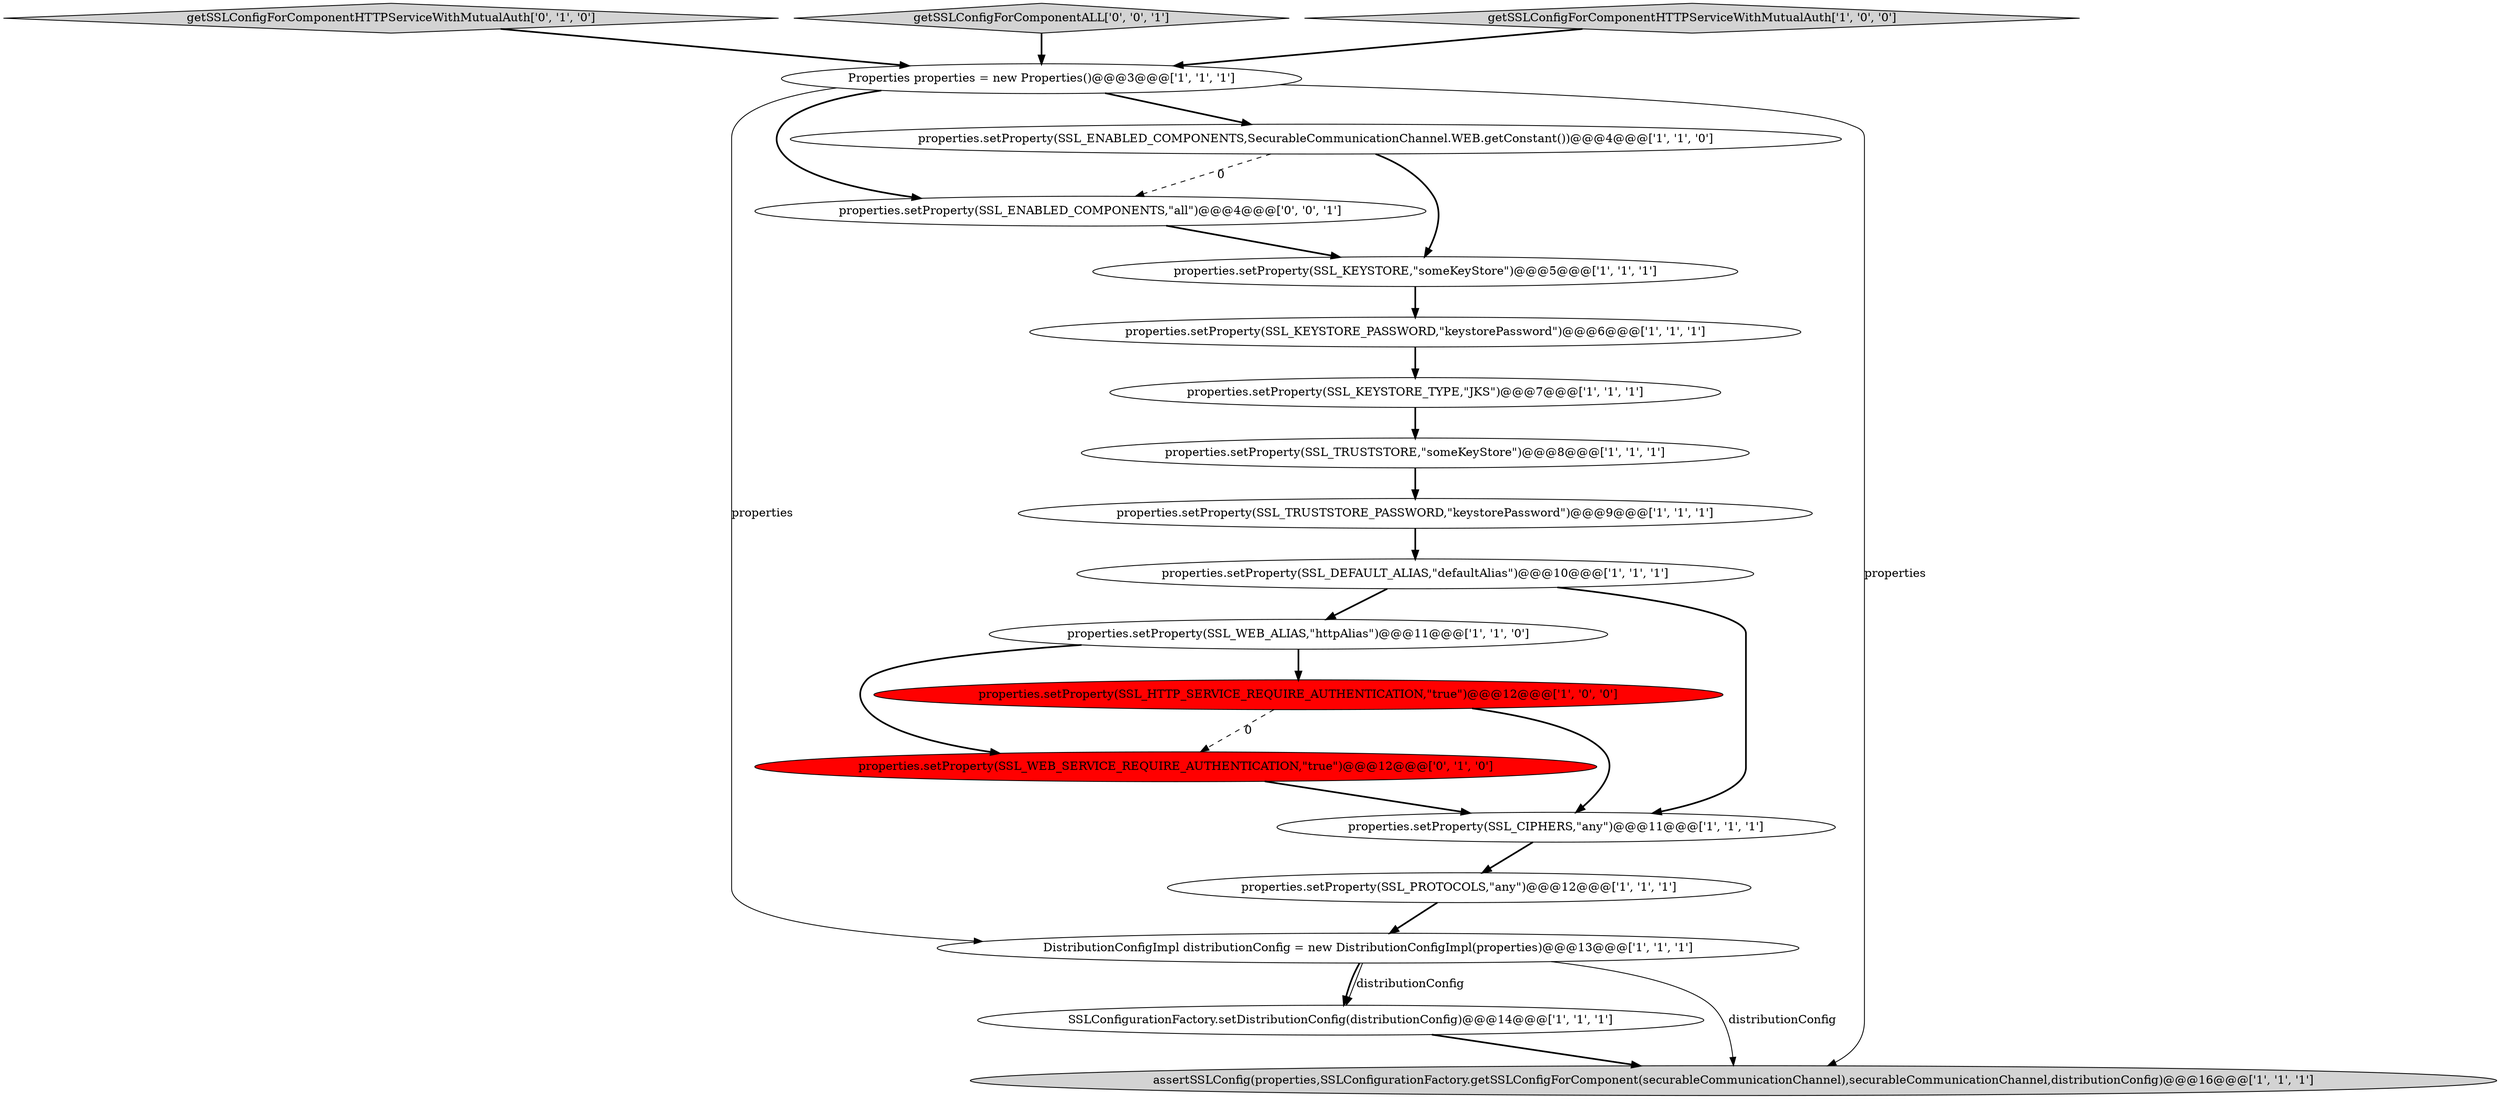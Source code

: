 digraph {
6 [style = filled, label = "properties.setProperty(SSL_TRUSTSTORE,\"someKeyStore\")@@@8@@@['1', '1', '1']", fillcolor = white, shape = ellipse image = "AAA0AAABBB1BBB"];
16 [style = filled, label = "properties.setProperty(SSL_WEB_SERVICE_REQUIRE_AUTHENTICATION,\"true\")@@@12@@@['0', '1', '0']", fillcolor = red, shape = ellipse image = "AAA1AAABBB2BBB"];
8 [style = filled, label = "DistributionConfigImpl distributionConfig = new DistributionConfigImpl(properties)@@@13@@@['1', '1', '1']", fillcolor = white, shape = ellipse image = "AAA0AAABBB1BBB"];
12 [style = filled, label = "properties.setProperty(SSL_HTTP_SERVICE_REQUIRE_AUTHENTICATION,\"true\")@@@12@@@['1', '0', '0']", fillcolor = red, shape = ellipse image = "AAA1AAABBB1BBB"];
10 [style = filled, label = "properties.setProperty(SSL_DEFAULT_ALIAS,\"defaultAlias\")@@@10@@@['1', '1', '1']", fillcolor = white, shape = ellipse image = "AAA0AAABBB1BBB"];
13 [style = filled, label = "assertSSLConfig(properties,SSLConfigurationFactory.getSSLConfigForComponent(securableCommunicationChannel),securableCommunicationChannel,distributionConfig)@@@16@@@['1', '1', '1']", fillcolor = lightgray, shape = ellipse image = "AAA0AAABBB1BBB"];
17 [style = filled, label = "getSSLConfigForComponentHTTPServiceWithMutualAuth['0', '1', '0']", fillcolor = lightgray, shape = diamond image = "AAA0AAABBB2BBB"];
7 [style = filled, label = "Properties properties = new Properties()@@@3@@@['1', '1', '1']", fillcolor = white, shape = ellipse image = "AAA0AAABBB1BBB"];
18 [style = filled, label = "getSSLConfigForComponentALL['0', '0', '1']", fillcolor = lightgray, shape = diamond image = "AAA0AAABBB3BBB"];
2 [style = filled, label = "properties.setProperty(SSL_KEYSTORE,\"someKeyStore\")@@@5@@@['1', '1', '1']", fillcolor = white, shape = ellipse image = "AAA0AAABBB1BBB"];
11 [style = filled, label = "properties.setProperty(SSL_PROTOCOLS,\"any\")@@@12@@@['1', '1', '1']", fillcolor = white, shape = ellipse image = "AAA0AAABBB1BBB"];
14 [style = filled, label = "properties.setProperty(SSL_ENABLED_COMPONENTS,SecurableCommunicationChannel.WEB.getConstant())@@@4@@@['1', '1', '0']", fillcolor = white, shape = ellipse image = "AAA0AAABBB1BBB"];
9 [style = filled, label = "properties.setProperty(SSL_KEYSTORE_TYPE,\"JKS\")@@@7@@@['1', '1', '1']", fillcolor = white, shape = ellipse image = "AAA0AAABBB1BBB"];
5 [style = filled, label = "SSLConfigurationFactory.setDistributionConfig(distributionConfig)@@@14@@@['1', '1', '1']", fillcolor = white, shape = ellipse image = "AAA0AAABBB1BBB"];
15 [style = filled, label = "properties.setProperty(SSL_WEB_ALIAS,\"httpAlias\")@@@11@@@['1', '1', '0']", fillcolor = white, shape = ellipse image = "AAA0AAABBB1BBB"];
0 [style = filled, label = "properties.setProperty(SSL_KEYSTORE_PASSWORD,\"keystorePassword\")@@@6@@@['1', '1', '1']", fillcolor = white, shape = ellipse image = "AAA0AAABBB1BBB"];
19 [style = filled, label = "properties.setProperty(SSL_ENABLED_COMPONENTS,\"all\")@@@4@@@['0', '0', '1']", fillcolor = white, shape = ellipse image = "AAA0AAABBB3BBB"];
1 [style = filled, label = "getSSLConfigForComponentHTTPServiceWithMutualAuth['1', '0', '0']", fillcolor = lightgray, shape = diamond image = "AAA0AAABBB1BBB"];
4 [style = filled, label = "properties.setProperty(SSL_TRUSTSTORE_PASSWORD,\"keystorePassword\")@@@9@@@['1', '1', '1']", fillcolor = white, shape = ellipse image = "AAA0AAABBB1BBB"];
3 [style = filled, label = "properties.setProperty(SSL_CIPHERS,\"any\")@@@11@@@['1', '1', '1']", fillcolor = white, shape = ellipse image = "AAA0AAABBB1BBB"];
4->10 [style = bold, label=""];
16->3 [style = bold, label=""];
0->9 [style = bold, label=""];
10->15 [style = bold, label=""];
12->16 [style = dashed, label="0"];
7->13 [style = solid, label="properties"];
3->11 [style = bold, label=""];
10->3 [style = bold, label=""];
19->2 [style = bold, label=""];
15->16 [style = bold, label=""];
1->7 [style = bold, label=""];
9->6 [style = bold, label=""];
7->14 [style = bold, label=""];
17->7 [style = bold, label=""];
6->4 [style = bold, label=""];
2->0 [style = bold, label=""];
8->13 [style = solid, label="distributionConfig"];
8->5 [style = bold, label=""];
5->13 [style = bold, label=""];
7->8 [style = solid, label="properties"];
11->8 [style = bold, label=""];
14->19 [style = dashed, label="0"];
14->2 [style = bold, label=""];
15->12 [style = bold, label=""];
12->3 [style = bold, label=""];
8->5 [style = solid, label="distributionConfig"];
18->7 [style = bold, label=""];
7->19 [style = bold, label=""];
}
